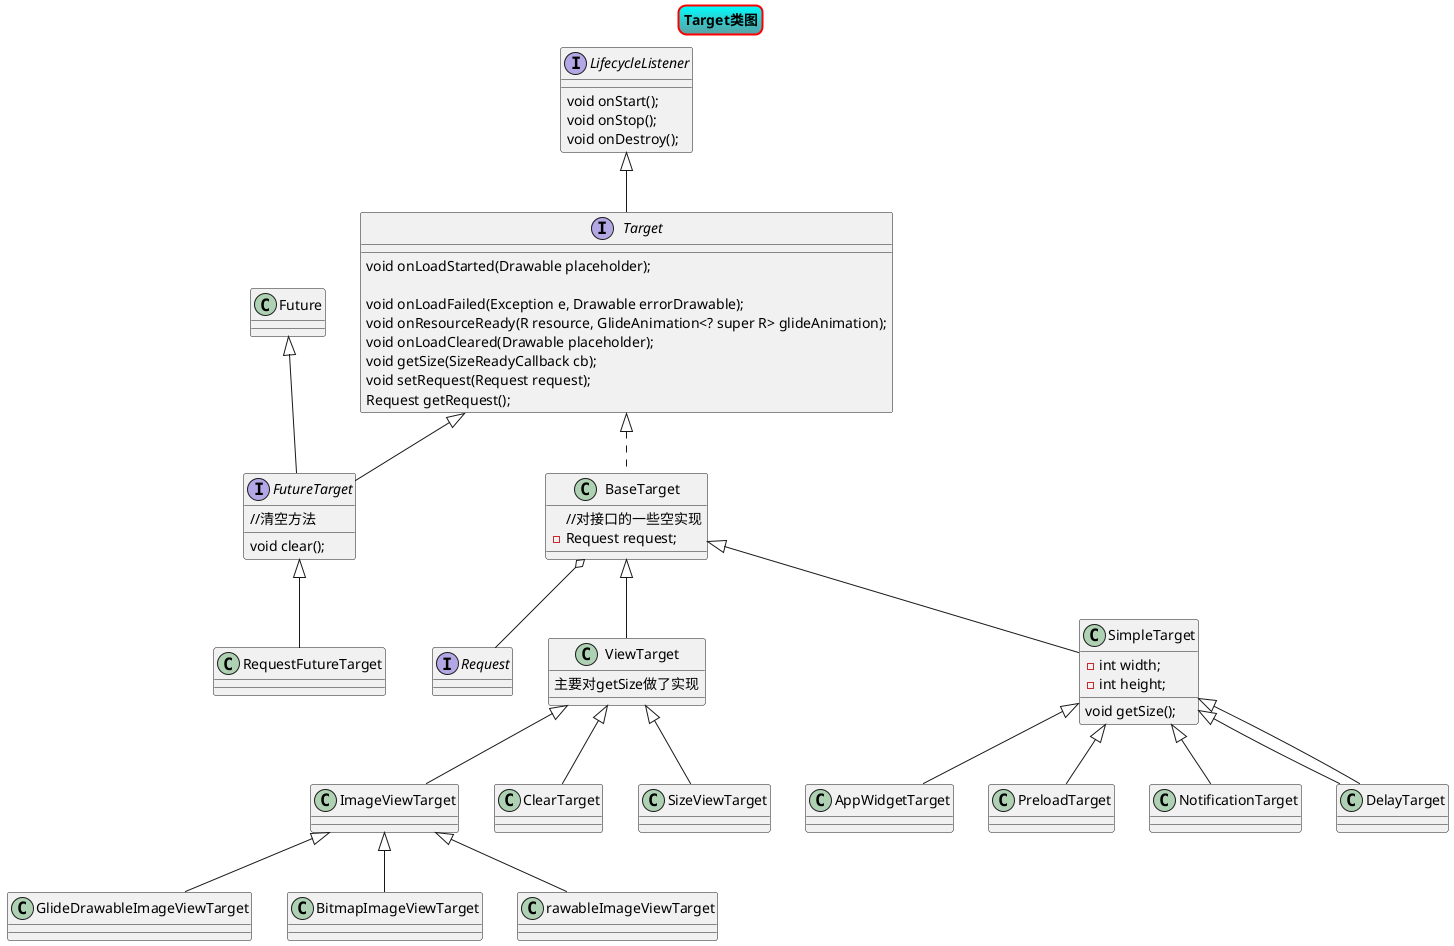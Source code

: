 @startuml

skinparam titleBorderRoundCorner 15
skinparam titleBorderThickness 2
skinparam titleBorderColor red
skinparam titleBackgroundColor Aqua-CadetBlue
title Target类图
 interface Target{

    void onLoadStarted(Drawable placeholder);

    void onLoadFailed(Exception e, Drawable errorDrawable);


    void onResourceReady(R resource, GlideAnimation<? super R> glideAnimation);


    void onLoadCleared(Drawable placeholder);


    void getSize(SizeReadyCallback cb);


    void setRequest(Request request);


    Request getRequest();
}

interface LifecycleListener{
    void onStart();
    void onStop();
    void onDestroy();
}
interface Request{
}
class BaseTarget{
//对接口的一些空实现
- Request request;

}
BaseTarget o-- Request

class ViewTarget{
主要对getSize做了实现
}

LifecycleListener<|--Target
Target <|--FutureTarget
Target <|..BaseTarget
Future <|-- FutureTarget
interface FutureTarget{
//清空方法
void clear();
}
BaseTarget<|--ViewTarget
BaseTarget <|-- SimpleTarget

class SimpleTarget{
 - int width;
   -int height;
    void getSize();
}


ViewTarget<|--ImageViewTarget
ViewTarget<|--ClearTarget
ViewTarget<|--SizeViewTarget

ImageViewTarget<|--GlideDrawableImageViewTarget
ImageViewTarget<|--BitmapImageViewTarget
ImageViewTarget<|--DrawableImageViewTarget




SimpleTarget <|-- AppWidgetTarget
SimpleTarget <|--PreloadTarget
SimpleTarget <|-- NotificationTarget
SimpleTarget <|-- DelayTarget
SimpleTarget <|-- DelayTarget


FutureTarget <|-- RequestFutureTarget





@enduml